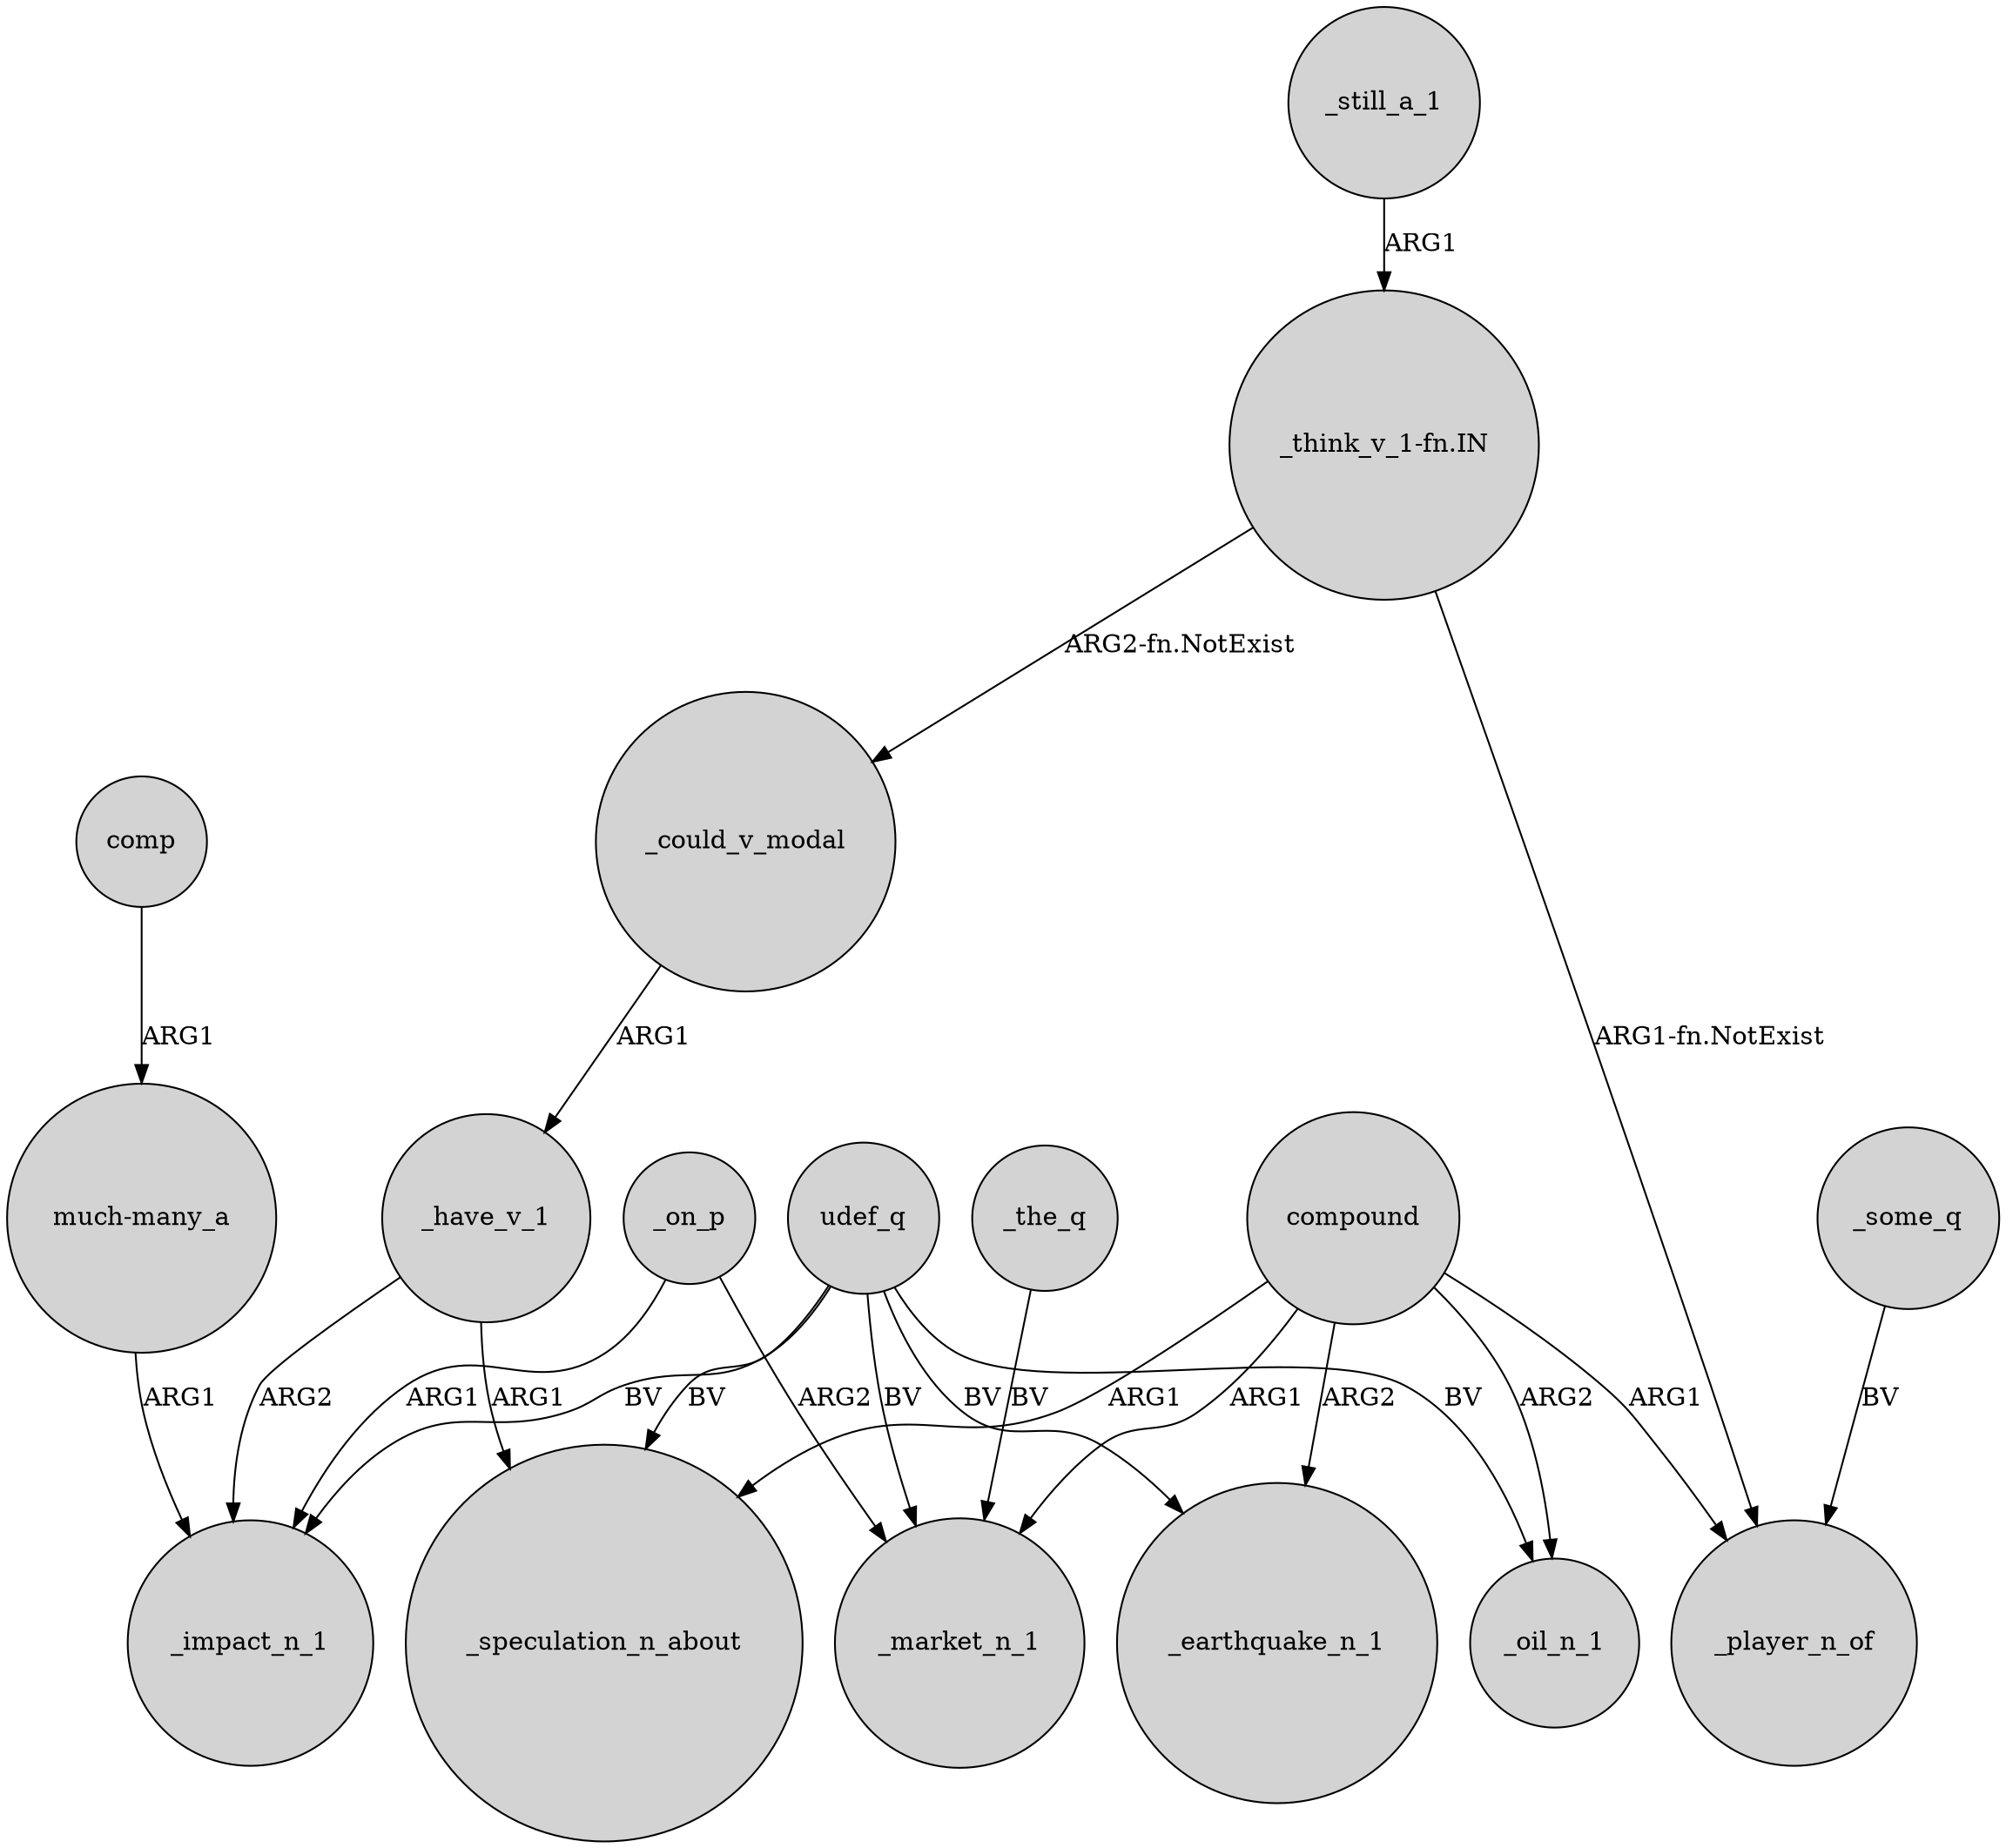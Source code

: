 digraph {
	node [shape=circle style=filled]
	udef_q -> _impact_n_1 [label=BV]
	compound -> _speculation_n_about [label=ARG1]
	compound -> _earthquake_n_1 [label=ARG2]
	_have_v_1 -> _speculation_n_about [label=ARG1]
	_still_a_1 -> "_think_v_1-fn.IN" [label=ARG1]
	"_think_v_1-fn.IN" -> _player_n_of [label="ARG1-fn.NotExist"]
	udef_q -> _speculation_n_about [label=BV]
	_on_p -> _market_n_1 [label=ARG2]
	"_think_v_1-fn.IN" -> _could_v_modal [label="ARG2-fn.NotExist"]
	_some_q -> _player_n_of [label=BV]
	udef_q -> _market_n_1 [label=BV]
	"much-many_a" -> _impact_n_1 [label=ARG1]
	_could_v_modal -> _have_v_1 [label=ARG1]
	compound -> _oil_n_1 [label=ARG2]
	comp -> "much-many_a" [label=ARG1]
	_on_p -> _impact_n_1 [label=ARG1]
	udef_q -> _oil_n_1 [label=BV]
	_have_v_1 -> _impact_n_1 [label=ARG2]
	compound -> _market_n_1 [label=ARG1]
	_the_q -> _market_n_1 [label=BV]
	compound -> _player_n_of [label=ARG1]
	udef_q -> _earthquake_n_1 [label=BV]
}
